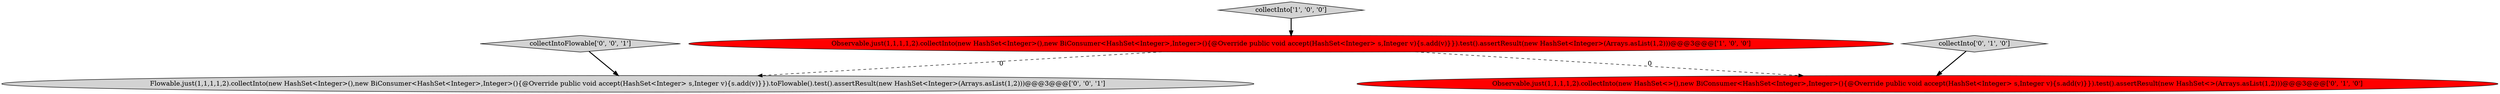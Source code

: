 digraph {
1 [style = filled, label = "collectInto['1', '0', '0']", fillcolor = lightgray, shape = diamond image = "AAA0AAABBB1BBB"];
4 [style = filled, label = "Flowable.just(1,1,1,1,2).collectInto(new HashSet<Integer>(),new BiConsumer<HashSet<Integer>,Integer>(){@Override public void accept(HashSet<Integer> s,Integer v){s.add(v)}}).toFlowable().test().assertResult(new HashSet<Integer>(Arrays.asList(1,2)))@@@3@@@['0', '0', '1']", fillcolor = lightgray, shape = ellipse image = "AAA0AAABBB3BBB"];
5 [style = filled, label = "collectIntoFlowable['0', '0', '1']", fillcolor = lightgray, shape = diamond image = "AAA0AAABBB3BBB"];
3 [style = filled, label = "collectInto['0', '1', '0']", fillcolor = lightgray, shape = diamond image = "AAA0AAABBB2BBB"];
2 [style = filled, label = "Observable.just(1,1,1,1,2).collectInto(new HashSet<>(),new BiConsumer<HashSet<Integer>,Integer>(){@Override public void accept(HashSet<Integer> s,Integer v){s.add(v)}}).test().assertResult(new HashSet<>(Arrays.asList(1,2)))@@@3@@@['0', '1', '0']", fillcolor = red, shape = ellipse image = "AAA1AAABBB2BBB"];
0 [style = filled, label = "Observable.just(1,1,1,1,2).collectInto(new HashSet<Integer>(),new BiConsumer<HashSet<Integer>,Integer>(){@Override public void accept(HashSet<Integer> s,Integer v){s.add(v)}}).test().assertResult(new HashSet<Integer>(Arrays.asList(1,2)))@@@3@@@['1', '0', '0']", fillcolor = red, shape = ellipse image = "AAA1AAABBB1BBB"];
0->2 [style = dashed, label="0"];
0->4 [style = dashed, label="0"];
1->0 [style = bold, label=""];
3->2 [style = bold, label=""];
5->4 [style = bold, label=""];
}
